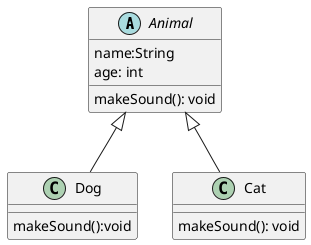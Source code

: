 @startuml

abstract class Animal{
    name:String
    age: int
    makeSound(): void
}

class Dog {
    makeSound():void
}

class Cat {
    makeSound(): void
}

Animal <|-- Dog
Animal <|-- Cat
@enduml
